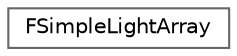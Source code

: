 digraph "Graphical Class Hierarchy"
{
 // INTERACTIVE_SVG=YES
 // LATEX_PDF_SIZE
  bgcolor="transparent";
  edge [fontname=Helvetica,fontsize=10,labelfontname=Helvetica,labelfontsize=10];
  node [fontname=Helvetica,fontsize=10,shape=box,height=0.2,width=0.4];
  rankdir="LR";
  Node0 [id="Node000000",label="FSimpleLightArray",height=0.2,width=0.4,color="grey40", fillcolor="white", style="filled",URL="$db/d44/classFSimpleLightArray.html",tooltip="Data pertaining to a set of simple dynamic lights."];
}
